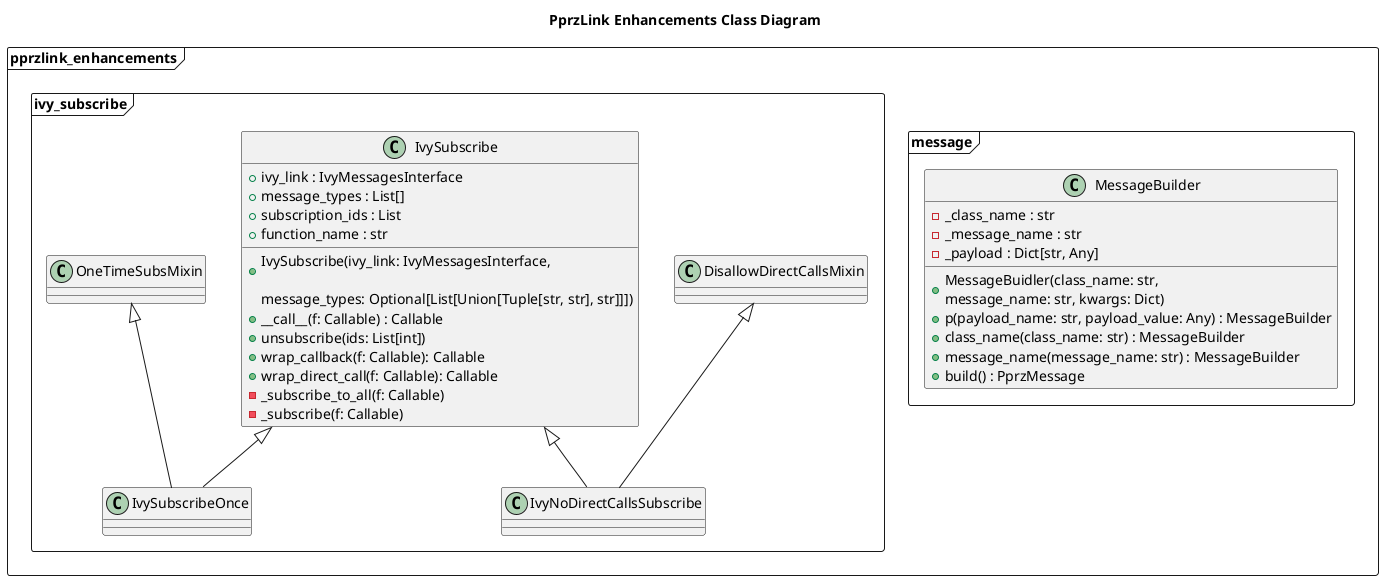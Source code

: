 @startuml
title PprzLink Enhancements Class Diagram

package pprzlink_enhancements <<Frame>> {
    package message <<Frame>> {
        class MessageBuilder {
            -_class_name : str
            -_message_name : str
            -_payload : Dict[str, Any]
            +MessageBuidler(class_name: str, \nmessage_name: str, kwargs: Dict)
            +p(payload_name: str, payload_value: Any) : MessageBuilder
            +class_name(class_name: str) : MessageBuilder
            +message_name(message_name: str) : MessageBuilder
            +build() : PprzMessage
        }
    }
    Package ivy_subscribe <<Frame>>{
        class IvySubscribe{
            +ivy_link : IvyMessagesInterface
            +message_types : List[]
            +subscription_ids : List
            +function_name : str

            +IvySubscribe(ivy_link: IvyMessagesInterface,\n
                 message_types: Optional[List[Union[Tuple[str, str], str]]])
            +__call__(f: Callable) : Callable
            +unsubscribe(ids: List[int])
            +wrap_callback(f: Callable): Callable
            +wrap_direct_call(f: Callable): Callable
            -_subscribe_to_all(f: Callable)
            -_subscribe(f: Callable)
        } 
        class DisallowDirectCallsMixin {
        
        }
        class OneTimeSubsMixin {
        
        }
        class IvySubscribeOnce extends OneTimeSubsMixin, IvySubscribe {
         
        }
        class IvyNoDirectCallsSubscribe extends DisallowDirectCallsMixin, IvySubscribe {
        
        }
    }
}

@enduml